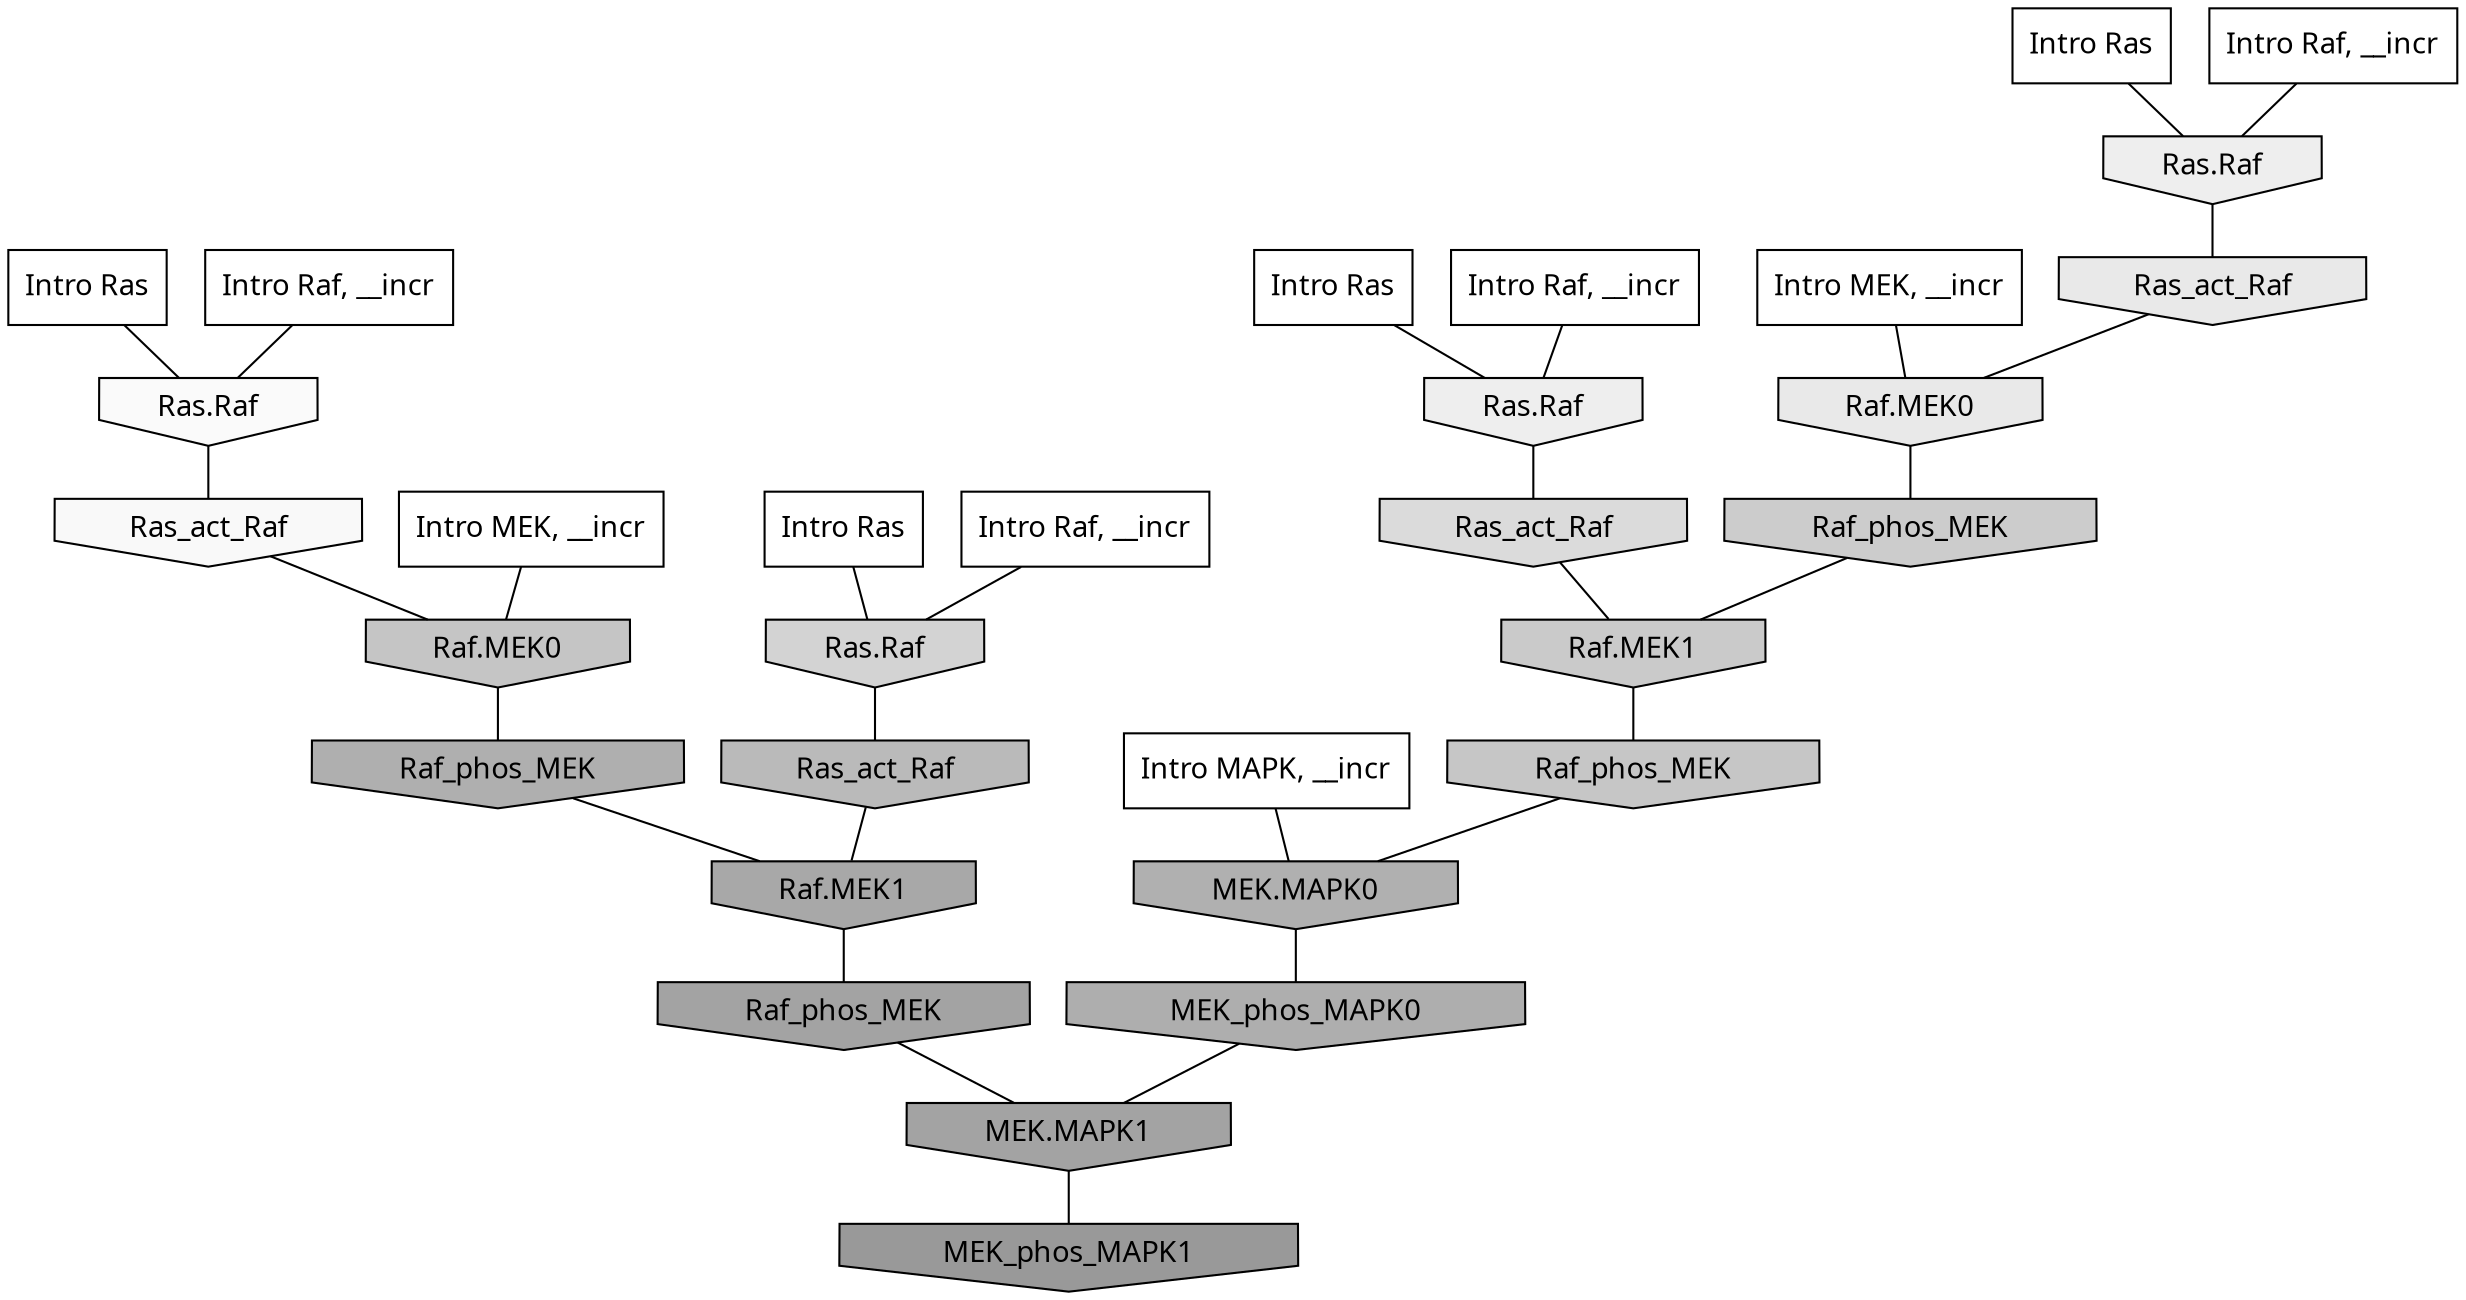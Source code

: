 digraph G{
  rankdir="TB";
  ranksep=0.30;
  node [fontname="CMU Serif"];
  edge [fontname="CMU Serif"];
  
  33 [label="Intro Ras", shape=rectangle, style=filled, fillcolor="0.000 0.000 1.000"]
  
  34 [label="Intro Ras", shape=rectangle, style=filled, fillcolor="0.000 0.000 1.000"]
  
  60 [label="Intro Ras", shape=rectangle, style=filled, fillcolor="0.000 0.000 1.000"]
  
  85 [label="Intro Ras", shape=rectangle, style=filled, fillcolor="0.000 0.000 1.000"]
  
  830 [label="Intro Raf, __incr", shape=rectangle, style=filled, fillcolor="0.000 0.000 1.000"]
  
  905 [label="Intro Raf, __incr", shape=rectangle, style=filled, fillcolor="0.000 0.000 1.000"]
  
  983 [label="Intro Raf, __incr", shape=rectangle, style=filled, fillcolor="0.000 0.000 1.000"]
  
  1094 [label="Intro Raf, __incr", shape=rectangle, style=filled, fillcolor="0.000 0.000 1.000"]
  
  1404 [label="Intro MEK, __incr", shape=rectangle, style=filled, fillcolor="0.000 0.000 1.000"]
  
  1957 [label="Intro MEK, __incr", shape=rectangle, style=filled, fillcolor="0.000 0.000 1.000"]
  
  2590 [label="Intro MAPK, __incr", shape=rectangle, style=filled, fillcolor="0.000 0.000 1.000"]
  
  3426 [label="Ras.Raf", shape=invhouse, style=filled, fillcolor="0.000 0.000 0.977"]
  
  3447 [label="Ras_act_Raf", shape=invhouse, style=filled, fillcolor="0.000 0.000 0.974"]
  
  3784 [label="Ras.Raf", shape=invhouse, style=filled, fillcolor="0.000 0.000 0.932"]
  
  3795 [label="Ras.Raf", shape=invhouse, style=filled, fillcolor="0.000 0.000 0.930"]
  
  4050 [label="Ras_act_Raf", shape=invhouse, style=filled, fillcolor="0.000 0.000 0.911"]
  
  4052 [label="Raf.MEK0", shape=invhouse, style=filled, fillcolor="0.000 0.000 0.911"]
  
  4805 [label="Ras_act_Raf", shape=invhouse, style=filled, fillcolor="0.000 0.000 0.856"]
  
  5234 [label="Ras.Raf", shape=invhouse, style=filled, fillcolor="0.000 0.000 0.826"]
  
  5631 [label="Raf_phos_MEK", shape=invhouse, style=filled, fillcolor="0.000 0.000 0.799"]
  
  5796 [label="Raf.MEK1", shape=invhouse, style=filled, fillcolor="0.000 0.000 0.790"]
  
  6038 [label="Raf_phos_MEK", shape=invhouse, style=filled, fillcolor="0.000 0.000 0.776"]
  
  6124 [label="Raf.MEK0", shape=invhouse, style=filled, fillcolor="0.000 0.000 0.770"]
  
  7056 [label="Ras_act_Raf", shape=invhouse, style=filled, fillcolor="0.000 0.000 0.728"]
  
  8177 [label="MEK.MAPK0", shape=invhouse, style=filled, fillcolor="0.000 0.000 0.690"]
  
  8360 [label="Raf_phos_MEK", shape=invhouse, style=filled, fillcolor="0.000 0.000 0.684"]
  
  8414 [label="MEK_phos_MAPK0", shape=invhouse, style=filled, fillcolor="0.000 0.000 0.682"]
  
  9137 [label="Raf.MEK1", shape=invhouse, style=filled, fillcolor="0.000 0.000 0.657"]
  
  9864 [label="Raf_phos_MEK", shape=invhouse, style=filled, fillcolor="0.000 0.000 0.640"]
  
  9866 [label="MEK.MAPK1", shape=invhouse, style=filled, fillcolor="0.000 0.000 0.640"]
  
  11568 [label="MEK_phos_MAPK1", shape=invhouse, style=filled, fillcolor="0.000 0.000 0.600"]
  
  
  9866 -> 11568 [dir=none, color="0.000 0.000 0.000"] 
  9864 -> 9866 [dir=none, color="0.000 0.000 0.000"] 
  9137 -> 9864 [dir=none, color="0.000 0.000 0.000"] 
  8414 -> 9866 [dir=none, color="0.000 0.000 0.000"] 
  8360 -> 9137 [dir=none, color="0.000 0.000 0.000"] 
  8177 -> 8414 [dir=none, color="0.000 0.000 0.000"] 
  7056 -> 9137 [dir=none, color="0.000 0.000 0.000"] 
  6124 -> 8360 [dir=none, color="0.000 0.000 0.000"] 
  6038 -> 8177 [dir=none, color="0.000 0.000 0.000"] 
  5796 -> 6038 [dir=none, color="0.000 0.000 0.000"] 
  5631 -> 5796 [dir=none, color="0.000 0.000 0.000"] 
  5234 -> 7056 [dir=none, color="0.000 0.000 0.000"] 
  4805 -> 5796 [dir=none, color="0.000 0.000 0.000"] 
  4052 -> 5631 [dir=none, color="0.000 0.000 0.000"] 
  4050 -> 4052 [dir=none, color="0.000 0.000 0.000"] 
  3795 -> 4805 [dir=none, color="0.000 0.000 0.000"] 
  3784 -> 4050 [dir=none, color="0.000 0.000 0.000"] 
  3447 -> 6124 [dir=none, color="0.000 0.000 0.000"] 
  3426 -> 3447 [dir=none, color="0.000 0.000 0.000"] 
  2590 -> 8177 [dir=none, color="0.000 0.000 0.000"] 
  1957 -> 6124 [dir=none, color="0.000 0.000 0.000"] 
  1404 -> 4052 [dir=none, color="0.000 0.000 0.000"] 
  1094 -> 5234 [dir=none, color="0.000 0.000 0.000"] 
  983 -> 3426 [dir=none, color="0.000 0.000 0.000"] 
  905 -> 3795 [dir=none, color="0.000 0.000 0.000"] 
  830 -> 3784 [dir=none, color="0.000 0.000 0.000"] 
  85 -> 5234 [dir=none, color="0.000 0.000 0.000"] 
  60 -> 3784 [dir=none, color="0.000 0.000 0.000"] 
  34 -> 3795 [dir=none, color="0.000 0.000 0.000"] 
  33 -> 3426 [dir=none, color="0.000 0.000 0.000"] 
  
  }
